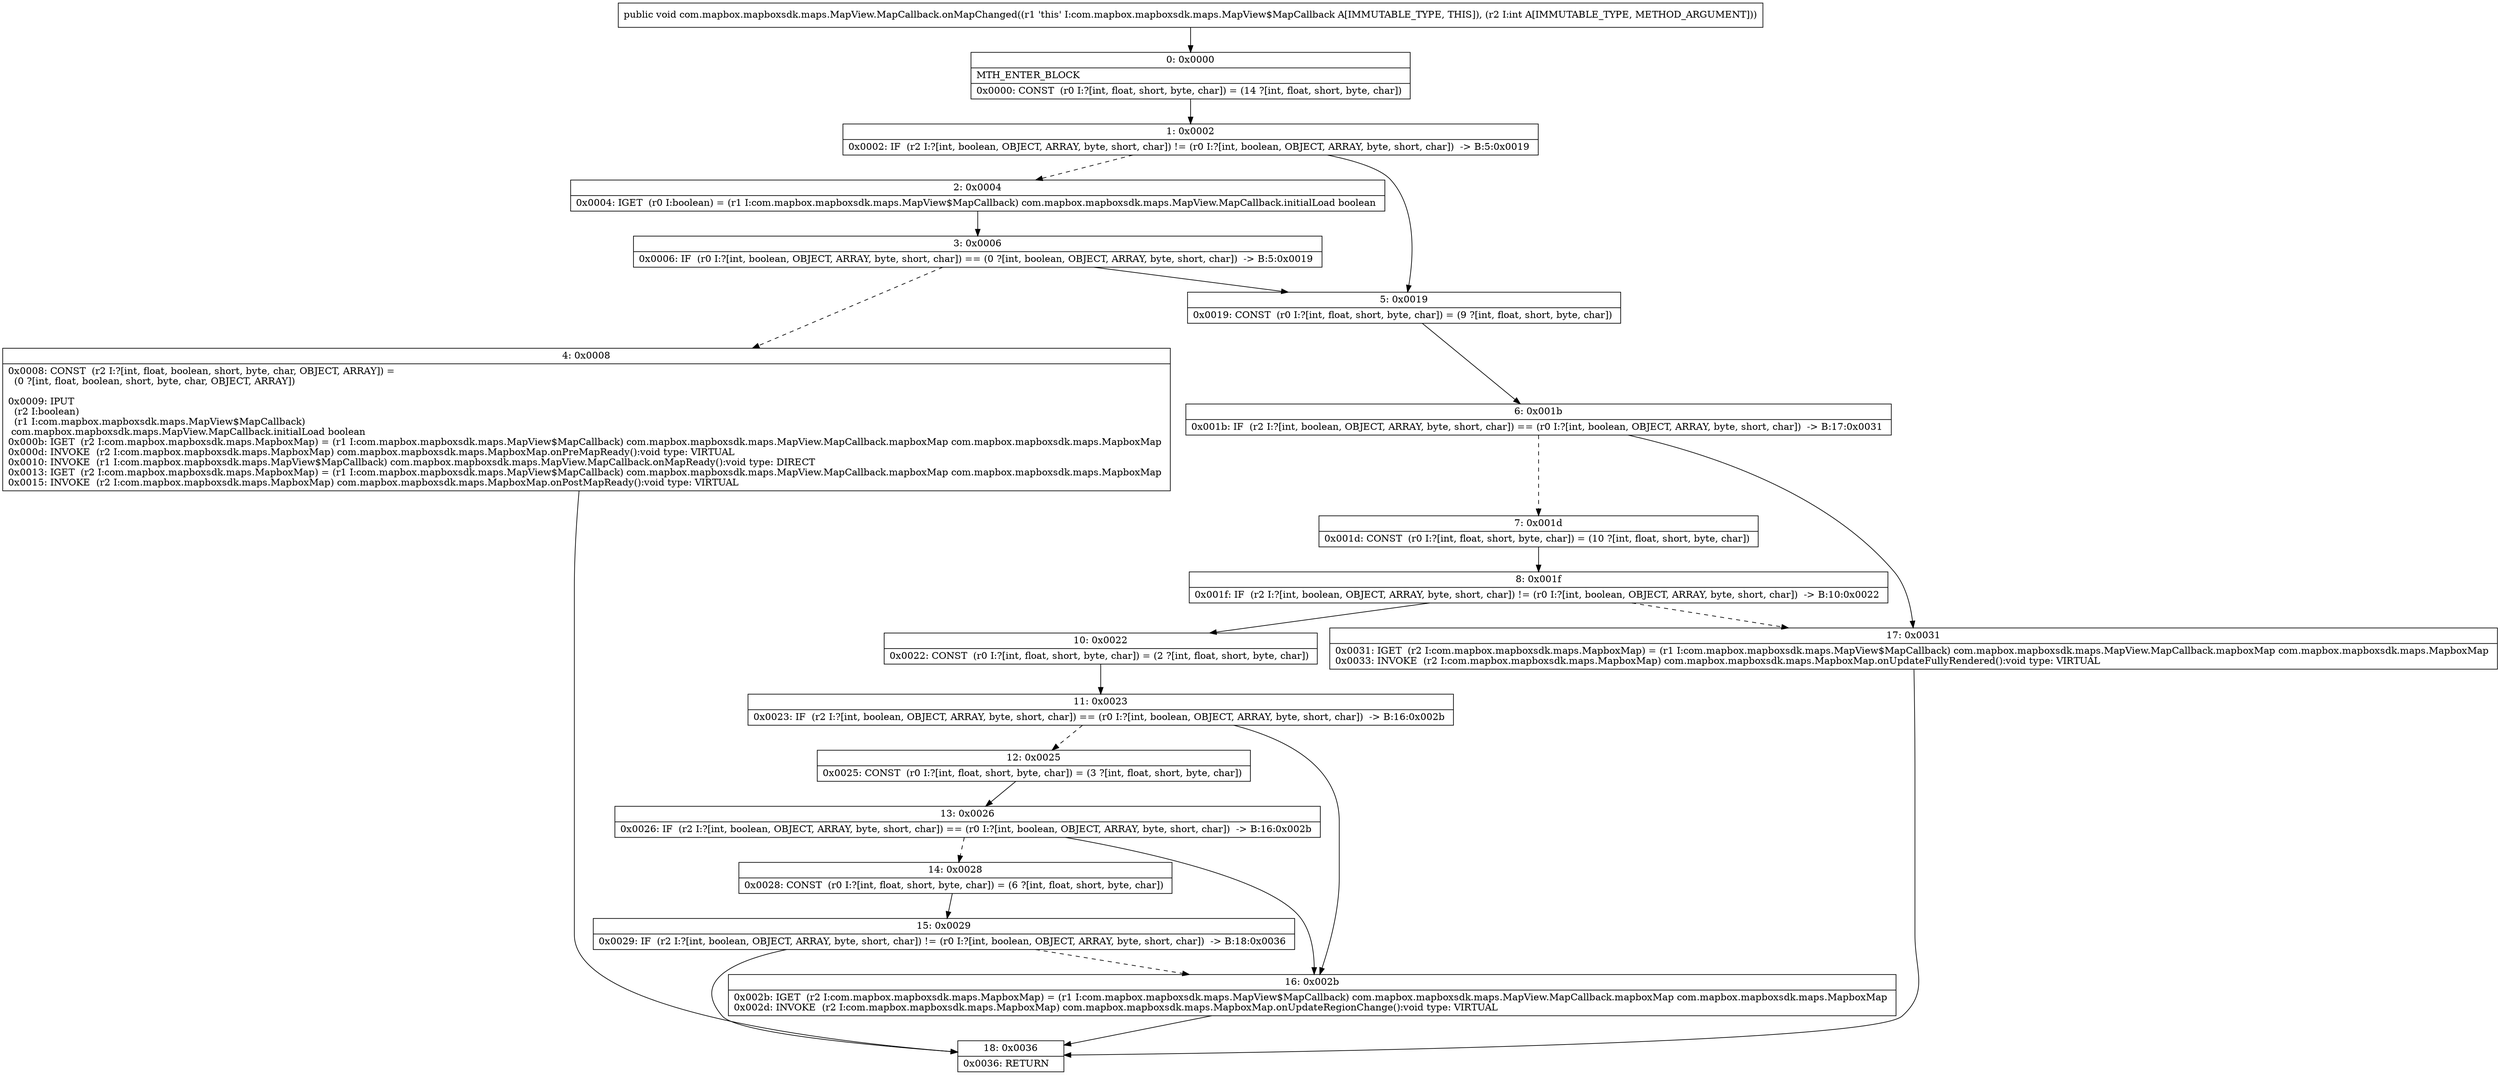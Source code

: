 digraph "CFG forcom.mapbox.mapboxsdk.maps.MapView.MapCallback.onMapChanged(I)V" {
Node_0 [shape=record,label="{0\:\ 0x0000|MTH_ENTER_BLOCK\l|0x0000: CONST  (r0 I:?[int, float, short, byte, char]) = (14 ?[int, float, short, byte, char]) \l}"];
Node_1 [shape=record,label="{1\:\ 0x0002|0x0002: IF  (r2 I:?[int, boolean, OBJECT, ARRAY, byte, short, char]) != (r0 I:?[int, boolean, OBJECT, ARRAY, byte, short, char])  \-\> B:5:0x0019 \l}"];
Node_2 [shape=record,label="{2\:\ 0x0004|0x0004: IGET  (r0 I:boolean) = (r1 I:com.mapbox.mapboxsdk.maps.MapView$MapCallback) com.mapbox.mapboxsdk.maps.MapView.MapCallback.initialLoad boolean \l}"];
Node_3 [shape=record,label="{3\:\ 0x0006|0x0006: IF  (r0 I:?[int, boolean, OBJECT, ARRAY, byte, short, char]) == (0 ?[int, boolean, OBJECT, ARRAY, byte, short, char])  \-\> B:5:0x0019 \l}"];
Node_4 [shape=record,label="{4\:\ 0x0008|0x0008: CONST  (r2 I:?[int, float, boolean, short, byte, char, OBJECT, ARRAY]) = \l  (0 ?[int, float, boolean, short, byte, char, OBJECT, ARRAY])\l \l0x0009: IPUT  \l  (r2 I:boolean)\l  (r1 I:com.mapbox.mapboxsdk.maps.MapView$MapCallback)\l com.mapbox.mapboxsdk.maps.MapView.MapCallback.initialLoad boolean \l0x000b: IGET  (r2 I:com.mapbox.mapboxsdk.maps.MapboxMap) = (r1 I:com.mapbox.mapboxsdk.maps.MapView$MapCallback) com.mapbox.mapboxsdk.maps.MapView.MapCallback.mapboxMap com.mapbox.mapboxsdk.maps.MapboxMap \l0x000d: INVOKE  (r2 I:com.mapbox.mapboxsdk.maps.MapboxMap) com.mapbox.mapboxsdk.maps.MapboxMap.onPreMapReady():void type: VIRTUAL \l0x0010: INVOKE  (r1 I:com.mapbox.mapboxsdk.maps.MapView$MapCallback) com.mapbox.mapboxsdk.maps.MapView.MapCallback.onMapReady():void type: DIRECT \l0x0013: IGET  (r2 I:com.mapbox.mapboxsdk.maps.MapboxMap) = (r1 I:com.mapbox.mapboxsdk.maps.MapView$MapCallback) com.mapbox.mapboxsdk.maps.MapView.MapCallback.mapboxMap com.mapbox.mapboxsdk.maps.MapboxMap \l0x0015: INVOKE  (r2 I:com.mapbox.mapboxsdk.maps.MapboxMap) com.mapbox.mapboxsdk.maps.MapboxMap.onPostMapReady():void type: VIRTUAL \l}"];
Node_5 [shape=record,label="{5\:\ 0x0019|0x0019: CONST  (r0 I:?[int, float, short, byte, char]) = (9 ?[int, float, short, byte, char]) \l}"];
Node_6 [shape=record,label="{6\:\ 0x001b|0x001b: IF  (r2 I:?[int, boolean, OBJECT, ARRAY, byte, short, char]) == (r0 I:?[int, boolean, OBJECT, ARRAY, byte, short, char])  \-\> B:17:0x0031 \l}"];
Node_7 [shape=record,label="{7\:\ 0x001d|0x001d: CONST  (r0 I:?[int, float, short, byte, char]) = (10 ?[int, float, short, byte, char]) \l}"];
Node_8 [shape=record,label="{8\:\ 0x001f|0x001f: IF  (r2 I:?[int, boolean, OBJECT, ARRAY, byte, short, char]) != (r0 I:?[int, boolean, OBJECT, ARRAY, byte, short, char])  \-\> B:10:0x0022 \l}"];
Node_10 [shape=record,label="{10\:\ 0x0022|0x0022: CONST  (r0 I:?[int, float, short, byte, char]) = (2 ?[int, float, short, byte, char]) \l}"];
Node_11 [shape=record,label="{11\:\ 0x0023|0x0023: IF  (r2 I:?[int, boolean, OBJECT, ARRAY, byte, short, char]) == (r0 I:?[int, boolean, OBJECT, ARRAY, byte, short, char])  \-\> B:16:0x002b \l}"];
Node_12 [shape=record,label="{12\:\ 0x0025|0x0025: CONST  (r0 I:?[int, float, short, byte, char]) = (3 ?[int, float, short, byte, char]) \l}"];
Node_13 [shape=record,label="{13\:\ 0x0026|0x0026: IF  (r2 I:?[int, boolean, OBJECT, ARRAY, byte, short, char]) == (r0 I:?[int, boolean, OBJECT, ARRAY, byte, short, char])  \-\> B:16:0x002b \l}"];
Node_14 [shape=record,label="{14\:\ 0x0028|0x0028: CONST  (r0 I:?[int, float, short, byte, char]) = (6 ?[int, float, short, byte, char]) \l}"];
Node_15 [shape=record,label="{15\:\ 0x0029|0x0029: IF  (r2 I:?[int, boolean, OBJECT, ARRAY, byte, short, char]) != (r0 I:?[int, boolean, OBJECT, ARRAY, byte, short, char])  \-\> B:18:0x0036 \l}"];
Node_16 [shape=record,label="{16\:\ 0x002b|0x002b: IGET  (r2 I:com.mapbox.mapboxsdk.maps.MapboxMap) = (r1 I:com.mapbox.mapboxsdk.maps.MapView$MapCallback) com.mapbox.mapboxsdk.maps.MapView.MapCallback.mapboxMap com.mapbox.mapboxsdk.maps.MapboxMap \l0x002d: INVOKE  (r2 I:com.mapbox.mapboxsdk.maps.MapboxMap) com.mapbox.mapboxsdk.maps.MapboxMap.onUpdateRegionChange():void type: VIRTUAL \l}"];
Node_17 [shape=record,label="{17\:\ 0x0031|0x0031: IGET  (r2 I:com.mapbox.mapboxsdk.maps.MapboxMap) = (r1 I:com.mapbox.mapboxsdk.maps.MapView$MapCallback) com.mapbox.mapboxsdk.maps.MapView.MapCallback.mapboxMap com.mapbox.mapboxsdk.maps.MapboxMap \l0x0033: INVOKE  (r2 I:com.mapbox.mapboxsdk.maps.MapboxMap) com.mapbox.mapboxsdk.maps.MapboxMap.onUpdateFullyRendered():void type: VIRTUAL \l}"];
Node_18 [shape=record,label="{18\:\ 0x0036|0x0036: RETURN   \l}"];
MethodNode[shape=record,label="{public void com.mapbox.mapboxsdk.maps.MapView.MapCallback.onMapChanged((r1 'this' I:com.mapbox.mapboxsdk.maps.MapView$MapCallback A[IMMUTABLE_TYPE, THIS]), (r2 I:int A[IMMUTABLE_TYPE, METHOD_ARGUMENT])) }"];
MethodNode -> Node_0;
Node_0 -> Node_1;
Node_1 -> Node_2[style=dashed];
Node_1 -> Node_5;
Node_2 -> Node_3;
Node_3 -> Node_4[style=dashed];
Node_3 -> Node_5;
Node_4 -> Node_18;
Node_5 -> Node_6;
Node_6 -> Node_7[style=dashed];
Node_6 -> Node_17;
Node_7 -> Node_8;
Node_8 -> Node_10;
Node_8 -> Node_17[style=dashed];
Node_10 -> Node_11;
Node_11 -> Node_12[style=dashed];
Node_11 -> Node_16;
Node_12 -> Node_13;
Node_13 -> Node_14[style=dashed];
Node_13 -> Node_16;
Node_14 -> Node_15;
Node_15 -> Node_16[style=dashed];
Node_15 -> Node_18;
Node_16 -> Node_18;
Node_17 -> Node_18;
}

